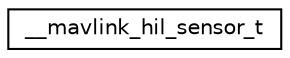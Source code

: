 digraph "Graphical Class Hierarchy"
{
 // INTERACTIVE_SVG=YES
  edge [fontname="Helvetica",fontsize="10",labelfontname="Helvetica",labelfontsize="10"];
  node [fontname="Helvetica",fontsize="10",shape=record];
  rankdir="LR";
  Node1 [label="__mavlink_hil_sensor_t",height=0.2,width=0.4,color="black", fillcolor="white", style="filled",URL="$struct____mavlink__hil__sensor__t.html"];
}
